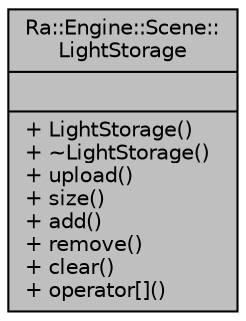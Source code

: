 digraph "Ra::Engine::Scene::LightStorage"
{
 // INTERACTIVE_SVG=YES
 // LATEX_PDF_SIZE
  edge [fontname="Helvetica",fontsize="10",labelfontname="Helvetica",labelfontsize="10"];
  node [fontname="Helvetica",fontsize="10",shape=record];
  Node1 [label="{Ra::Engine::Scene::\lLightStorage\n||+ LightStorage()\l+ ~LightStorage()\l+ upload()\l+ size()\l+ add()\l+ remove()\l+ clear()\l+ operator[]()\l}",height=0.2,width=0.4,color="black", fillcolor="grey75", style="filled", fontcolor="black",tooltip=" "];
}
